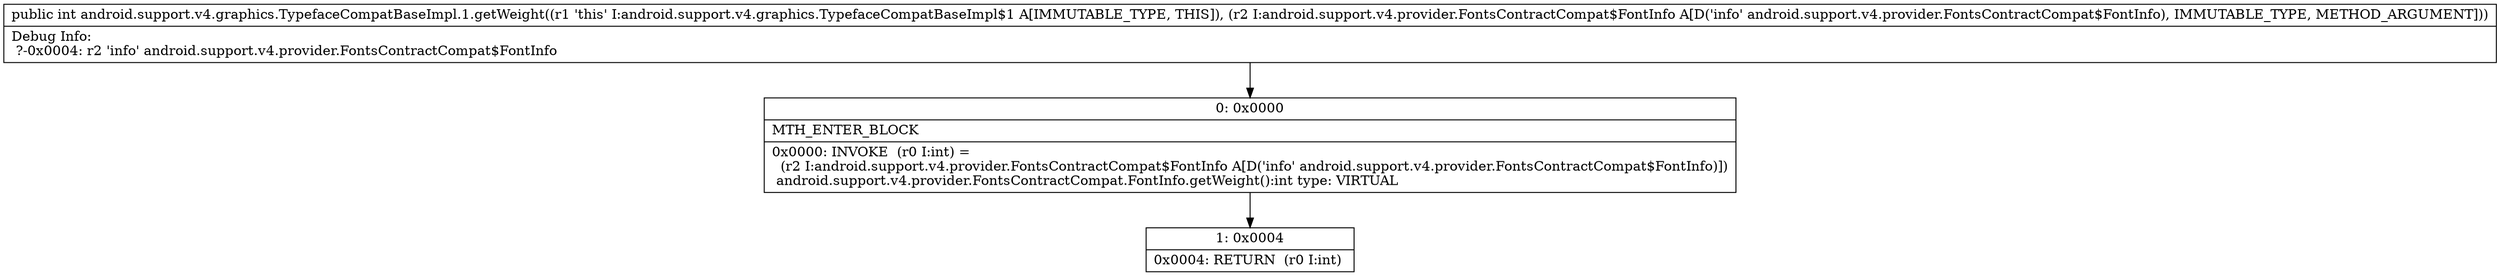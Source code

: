 digraph "CFG forandroid.support.v4.graphics.TypefaceCompatBaseImpl.1.getWeight(Landroid\/support\/v4\/provider\/FontsContractCompat$FontInfo;)I" {
Node_0 [shape=record,label="{0\:\ 0x0000|MTH_ENTER_BLOCK\l|0x0000: INVOKE  (r0 I:int) = \l  (r2 I:android.support.v4.provider.FontsContractCompat$FontInfo A[D('info' android.support.v4.provider.FontsContractCompat$FontInfo)])\l android.support.v4.provider.FontsContractCompat.FontInfo.getWeight():int type: VIRTUAL \l}"];
Node_1 [shape=record,label="{1\:\ 0x0004|0x0004: RETURN  (r0 I:int) \l}"];
MethodNode[shape=record,label="{public int android.support.v4.graphics.TypefaceCompatBaseImpl.1.getWeight((r1 'this' I:android.support.v4.graphics.TypefaceCompatBaseImpl$1 A[IMMUTABLE_TYPE, THIS]), (r2 I:android.support.v4.provider.FontsContractCompat$FontInfo A[D('info' android.support.v4.provider.FontsContractCompat$FontInfo), IMMUTABLE_TYPE, METHOD_ARGUMENT]))  | Debug Info:\l  ?\-0x0004: r2 'info' android.support.v4.provider.FontsContractCompat$FontInfo\l}"];
MethodNode -> Node_0;
Node_0 -> Node_1;
}

